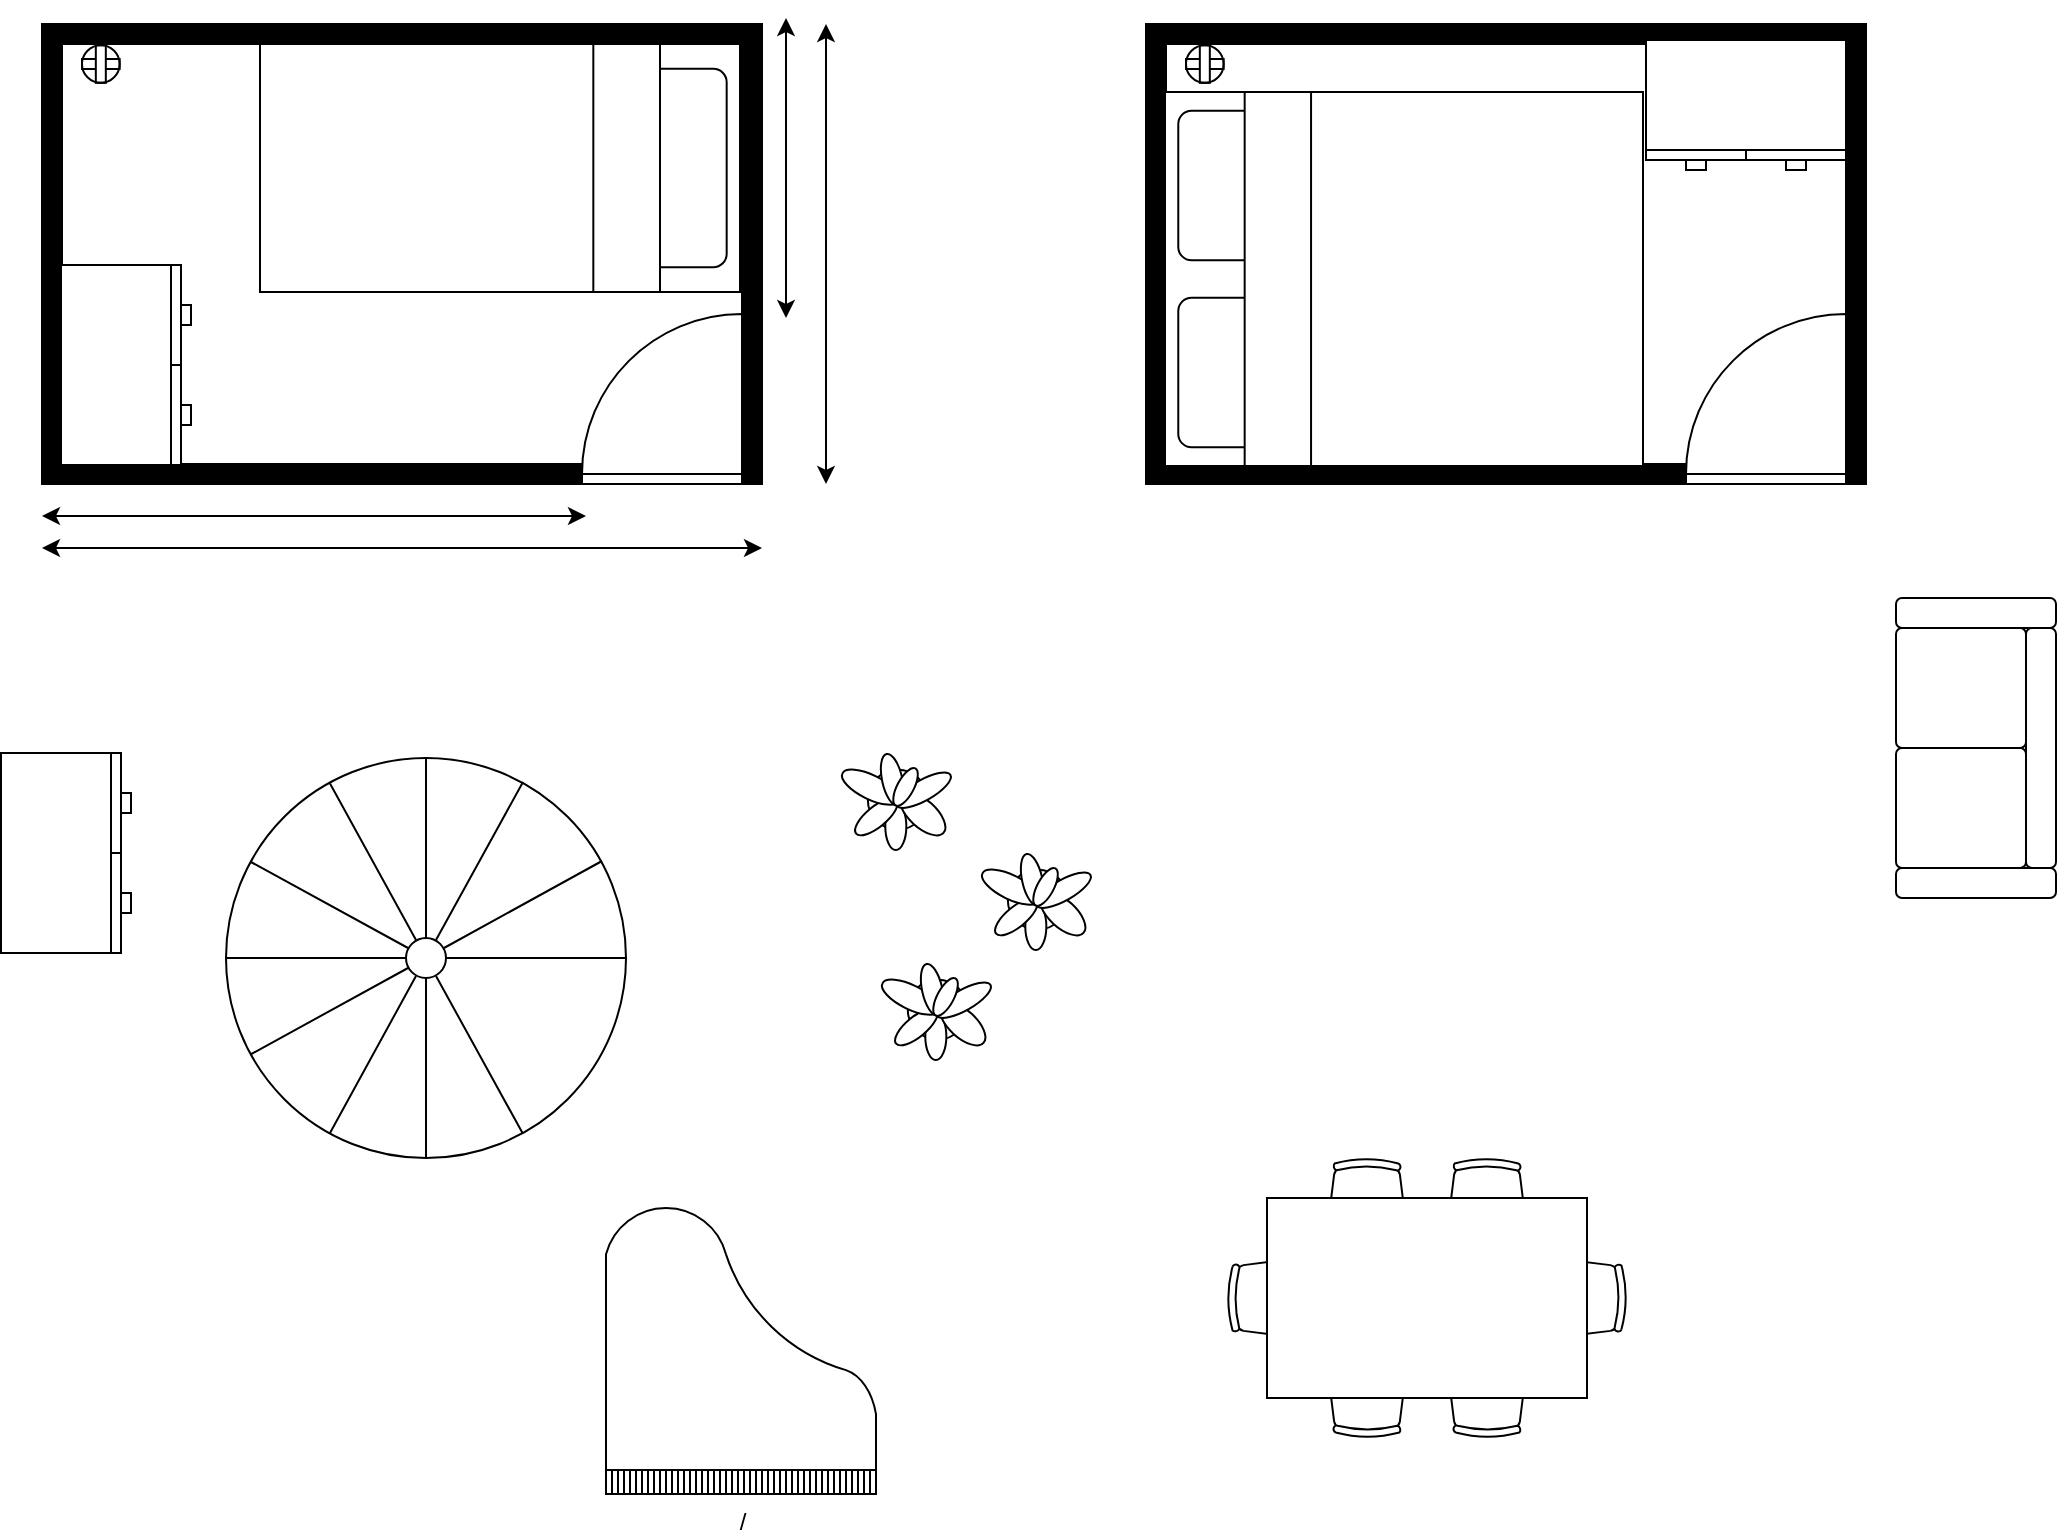 <mxfile version="15.0.6" type="github">
  <diagram name="Page-1" id="38b20595-45e3-9b7f-d5ca-b57f44c5b66d">
    <mxGraphModel dx="2448" dy="1670" grid="1" gridSize="10" guides="1" tooltips="1" connect="1" arrows="1" fold="1" page="1" pageScale="1" pageWidth="1100" pageHeight="850" background="none" math="0" shadow="0">
      <root>
        <mxCell id="0" />
        <mxCell id="1" parent="0" />
        <mxCell id="tL9BE4iQZPtA8iv1WVT4-5" value="" style="verticalLabelPosition=bottom;html=1;verticalAlign=top;align=center;shape=mxgraph.floorplan.doorLeft;aspect=fixed;rotation=-180;" vertex="1" parent="1">
          <mxGeometry x="228" y="103" width="80" height="85" as="geometry" />
        </mxCell>
        <mxCell id="tL9BE4iQZPtA8iv1WVT4-8" value="" style="verticalLabelPosition=bottom;html=1;verticalAlign=top;align=center;shape=mxgraph.floorplan.wallU;fillColor=#000000;" vertex="1" parent="1">
          <mxGeometry x="-42" y="-42" width="360" height="230" as="geometry" />
        </mxCell>
        <mxCell id="tL9BE4iQZPtA8iv1WVT4-11" value="" style="verticalLabelPosition=bottom;html=1;verticalAlign=top;align=center;shape=mxgraph.floorplan.wall;fillColor=#000000;" vertex="1" parent="1">
          <mxGeometry x="-32" y="178" width="260" height="10" as="geometry" />
        </mxCell>
        <mxCell id="tL9BE4iQZPtA8iv1WVT4-13" value="" style="verticalLabelPosition=bottom;html=1;verticalAlign=top;align=center;shape=mxgraph.floorplan.bed_single;rotation=90;" vertex="1" parent="1">
          <mxGeometry x="125" y="-90" width="124" height="240" as="geometry" />
        </mxCell>
        <mxCell id="tL9BE4iQZPtA8iv1WVT4-14" value="" style="verticalLabelPosition=bottom;html=1;verticalAlign=top;align=center;shape=mxgraph.floorplan.doorRevolving;aspect=fixed;" vertex="1" parent="1">
          <mxGeometry x="-22" y="-32" width="18.82" height="20" as="geometry" />
        </mxCell>
        <mxCell id="tL9BE4iQZPtA8iv1WVT4-15" value="" style="verticalLabelPosition=bottom;html=1;verticalAlign=top;align=center;shape=mxgraph.floorplan.dresser;rotation=-90;" vertex="1" parent="1">
          <mxGeometry x="-50.0" y="96" width="100" height="65" as="geometry" />
        </mxCell>
        <mxCell id="tL9BE4iQZPtA8iv1WVT4-17" value="" style="verticalLabelPosition=bottom;html=1;verticalAlign=top;align=center;shape=mxgraph.floorplan.doorLeft;aspect=fixed;rotation=-180;" vertex="1" parent="1">
          <mxGeometry x="780" y="103" width="80" height="85" as="geometry" />
        </mxCell>
        <mxCell id="tL9BE4iQZPtA8iv1WVT4-18" value="" style="verticalLabelPosition=bottom;html=1;verticalAlign=top;align=center;shape=mxgraph.floorplan.wallU;fillColor=#000000;" vertex="1" parent="1">
          <mxGeometry x="510" y="-42" width="360" height="230" as="geometry" />
        </mxCell>
        <mxCell id="tL9BE4iQZPtA8iv1WVT4-19" value="" style="verticalLabelPosition=bottom;html=1;verticalAlign=top;align=center;shape=mxgraph.floorplan.wall;fillColor=#000000;" vertex="1" parent="1">
          <mxGeometry x="520" y="178" width="260" height="10" as="geometry" />
        </mxCell>
        <mxCell id="tL9BE4iQZPtA8iv1WVT4-21" value="" style="verticalLabelPosition=bottom;html=1;verticalAlign=top;align=center;shape=mxgraph.floorplan.doorRevolving;aspect=fixed;" vertex="1" parent="1">
          <mxGeometry x="530" y="-32" width="18.82" height="20" as="geometry" />
        </mxCell>
        <mxCell id="tL9BE4iQZPtA8iv1WVT4-22" value="" style="verticalLabelPosition=bottom;html=1;verticalAlign=top;align=center;shape=mxgraph.floorplan.dresser;rotation=0;" vertex="1" parent="1">
          <mxGeometry x="760" y="-34" width="100" height="65" as="geometry" />
        </mxCell>
        <mxCell id="tL9BE4iQZPtA8iv1WVT4-23" value="" style="verticalLabelPosition=bottom;html=1;verticalAlign=top;align=center;shape=mxgraph.floorplan.bed_double;rotation=-90;" vertex="1" parent="1">
          <mxGeometry x="545.5" y="-34" width="187" height="239" as="geometry" />
        </mxCell>
        <mxCell id="tL9BE4iQZPtA8iv1WVT4-24" value="" style="endArrow=classic;startArrow=classic;html=1;" edge="1" parent="1">
          <mxGeometry width="50" height="50" relative="1" as="geometry">
            <mxPoint x="-42" y="220" as="sourcePoint" />
            <mxPoint x="318" y="220" as="targetPoint" />
          </mxGeometry>
        </mxCell>
        <mxCell id="tL9BE4iQZPtA8iv1WVT4-25" value="" style="endArrow=classic;startArrow=classic;html=1;" edge="1" parent="1">
          <mxGeometry width="50" height="50" relative="1" as="geometry">
            <mxPoint x="-42" y="204" as="sourcePoint" />
            <mxPoint x="230" y="204" as="targetPoint" />
          </mxGeometry>
        </mxCell>
        <mxCell id="tL9BE4iQZPtA8iv1WVT4-26" value="" style="endArrow=classic;startArrow=classic;html=1;" edge="1" parent="1">
          <mxGeometry width="50" height="50" relative="1" as="geometry">
            <mxPoint x="350" y="-42" as="sourcePoint" />
            <mxPoint x="350" y="188" as="targetPoint" />
          </mxGeometry>
        </mxCell>
        <mxCell id="tL9BE4iQZPtA8iv1WVT4-27" value="" style="endArrow=classic;startArrow=classic;html=1;" edge="1" parent="1">
          <mxGeometry width="50" height="50" relative="1" as="geometry">
            <mxPoint x="330" y="-45" as="sourcePoint" />
            <mxPoint x="330" y="105" as="targetPoint" />
          </mxGeometry>
        </mxCell>
        <mxCell id="tL9BE4iQZPtA8iv1WVT4-28" value="" style="verticalLabelPosition=bottom;html=1;verticalAlign=top;align=center;shape=mxgraph.floorplan.spiral_stairs;" vertex="1" parent="1">
          <mxGeometry x="50" y="325" width="200" height="200" as="geometry" />
        </mxCell>
        <mxCell id="tL9BE4iQZPtA8iv1WVT4-29" value="" style="verticalLabelPosition=bottom;html=1;verticalAlign=top;align=center;shape=mxgraph.floorplan.plant;" vertex="1" parent="1">
          <mxGeometry x="360" y="320" width="47" height="51" as="geometry" />
        </mxCell>
        <mxCell id="tL9BE4iQZPtA8iv1WVT4-30" value="" style="verticalLabelPosition=bottom;html=1;verticalAlign=top;align=center;shape=mxgraph.floorplan.plant;" vertex="1" parent="1">
          <mxGeometry x="380" y="425" width="47" height="51" as="geometry" />
        </mxCell>
        <mxCell id="tL9BE4iQZPtA8iv1WVT4-31" value="" style="verticalLabelPosition=bottom;html=1;verticalAlign=top;align=center;shape=mxgraph.floorplan.plant;" vertex="1" parent="1">
          <mxGeometry x="430" y="370" width="47" height="51" as="geometry" />
        </mxCell>
        <mxCell id="tL9BE4iQZPtA8iv1WVT4-32" value="/" style="verticalLabelPosition=bottom;html=1;verticalAlign=top;align=center;shape=mxgraph.floorplan.piano;" vertex="1" parent="1">
          <mxGeometry x="240" y="550" width="135" height="143" as="geometry" />
        </mxCell>
        <mxCell id="tL9BE4iQZPtA8iv1WVT4-33" value="" style="verticalLabelPosition=bottom;html=1;verticalAlign=top;align=center;shape=mxgraph.floorplan.couch;rotation=90;" vertex="1" parent="1">
          <mxGeometry x="850" y="280" width="150" height="80" as="geometry" />
        </mxCell>
        <mxCell id="tL9BE4iQZPtA8iv1WVT4-34" value="" style="verticalLabelPosition=bottom;html=1;verticalAlign=top;align=center;shape=mxgraph.floorplan.office_chair;shadow=0;" vertex="1" parent="1">
          <mxGeometry x="600.5" y="525" width="40" height="43" as="geometry" />
        </mxCell>
        <mxCell id="tL9BE4iQZPtA8iv1WVT4-35" value="" style="verticalLabelPosition=bottom;html=1;verticalAlign=top;align=center;shape=mxgraph.floorplan.office_chair;shadow=0;direction=west;" vertex="1" parent="1">
          <mxGeometry x="600.5" y="622" width="40" height="43" as="geometry" />
        </mxCell>
        <mxCell id="tL9BE4iQZPtA8iv1WVT4-36" value="" style="verticalLabelPosition=bottom;html=1;verticalAlign=top;align=center;shape=mxgraph.floorplan.office_chair;shadow=0;direction=north;" vertex="1" parent="1">
          <mxGeometry x="550.5" y="575" width="43" height="40" as="geometry" />
        </mxCell>
        <mxCell id="tL9BE4iQZPtA8iv1WVT4-37" value="" style="verticalLabelPosition=bottom;html=1;verticalAlign=top;align=center;shape=mxgraph.floorplan.office_chair;shadow=0;direction=south" vertex="1" parent="1">
          <mxGeometry x="707.5" y="575" width="43" height="40" as="geometry" />
        </mxCell>
        <mxCell id="tL9BE4iQZPtA8iv1WVT4-38" value="" style="verticalLabelPosition=bottom;html=1;verticalAlign=top;align=center;shape=mxgraph.floorplan.office_chair;shadow=0;" vertex="1" parent="1">
          <mxGeometry x="660.5" y="525" width="40" height="43" as="geometry" />
        </mxCell>
        <mxCell id="tL9BE4iQZPtA8iv1WVT4-39" value="" style="verticalLabelPosition=bottom;html=1;verticalAlign=top;align=center;shape=mxgraph.floorplan.office_chair;shadow=0;direction=west;" vertex="1" parent="1">
          <mxGeometry x="660.5" y="622" width="40" height="43" as="geometry" />
        </mxCell>
        <mxCell id="tL9BE4iQZPtA8iv1WVT4-40" value="" style="shape=rect;shadow=0;" vertex="1" parent="1">
          <mxGeometry x="570.5" y="545" width="160" height="100" as="geometry" />
        </mxCell>
        <mxCell id="tL9BE4iQZPtA8iv1WVT4-41" value="" style="verticalLabelPosition=bottom;html=1;verticalAlign=top;align=center;shape=mxgraph.floorplan.dresser;rotation=-90;" vertex="1" parent="1">
          <mxGeometry x="-80" y="340" width="100" height="65" as="geometry" />
        </mxCell>
      </root>
    </mxGraphModel>
  </diagram>
</mxfile>
